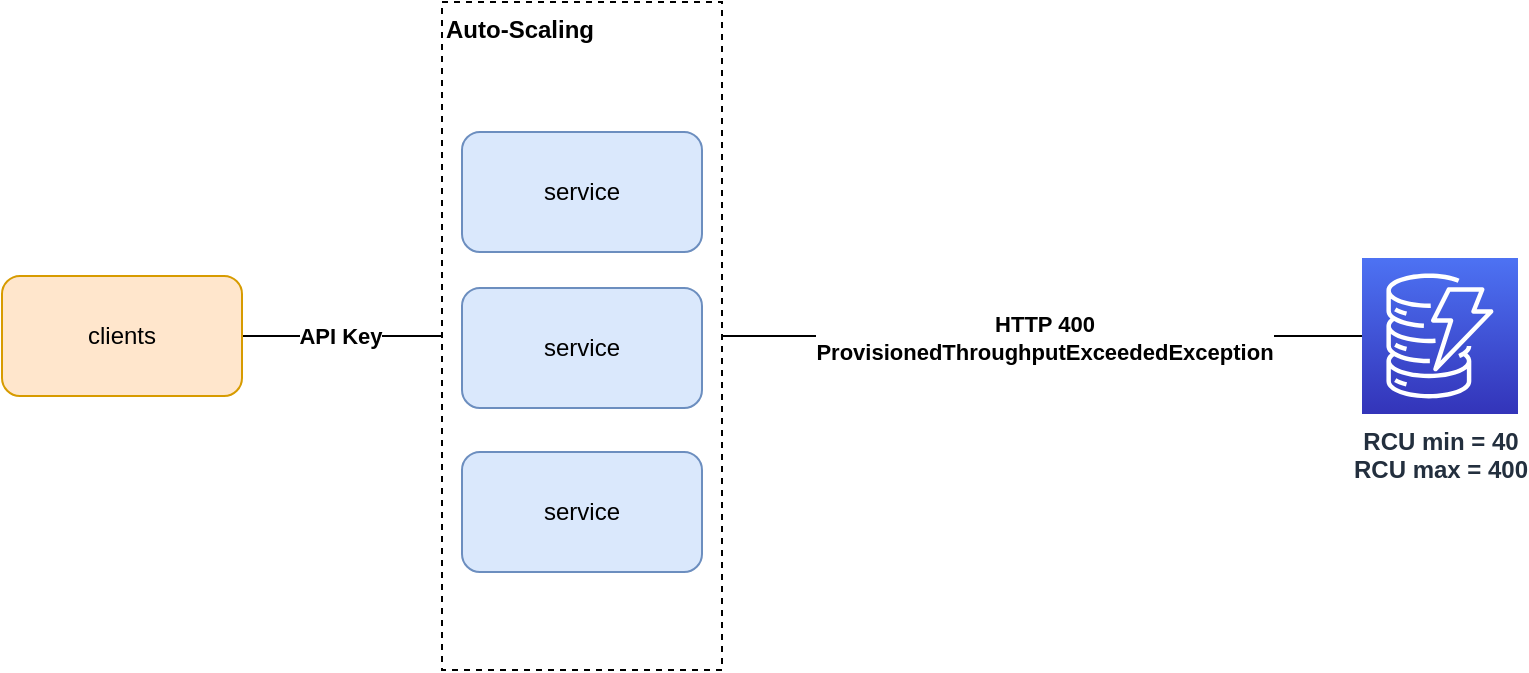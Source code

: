 <mxfile version="20.8.20" type="device"><diagram name="Page-1" id="uiC2p-p7Tdx4rXFZ9_jN"><mxGraphModel dx="1050" dy="581" grid="1" gridSize="10" guides="1" tooltips="1" connect="1" arrows="1" fold="1" page="1" pageScale="1" pageWidth="850" pageHeight="1100" math="0" shadow="0"><root><mxCell id="0"/><mxCell id="1" parent="0"/><mxCell id="yswxiR_wS758B6dNJ70A-1" value="&lt;b&gt;RCU min = 40&lt;br&gt;RCU max = 400&lt;/b&gt;" style="sketch=0;points=[[0,0,0],[0.25,0,0],[0.5,0,0],[0.75,0,0],[1,0,0],[0,1,0],[0.25,1,0],[0.5,1,0],[0.75,1,0],[1,1,0],[0,0.25,0],[0,0.5,0],[0,0.75,0],[1,0.25,0],[1,0.5,0],[1,0.75,0]];outlineConnect=0;fontColor=#232F3E;gradientColor=#4D72F3;gradientDirection=north;fillColor=#3334B9;strokeColor=#ffffff;dashed=0;verticalLabelPosition=bottom;verticalAlign=top;align=center;html=1;fontSize=12;fontStyle=0;aspect=fixed;shape=mxgraph.aws4.resourceIcon;resIcon=mxgraph.aws4.dynamodb;" vertex="1" parent="1"><mxGeometry x="700" y="254" width="78" height="78" as="geometry"/></mxCell><mxCell id="yswxiR_wS758B6dNJ70A-2" value="service" style="rounded=1;whiteSpace=wrap;html=1;fillColor=#dae8fc;strokeColor=#6c8ebf;" vertex="1" parent="1"><mxGeometry x="250" y="191" width="120" height="60" as="geometry"/></mxCell><mxCell id="yswxiR_wS758B6dNJ70A-3" value="service" style="rounded=1;whiteSpace=wrap;html=1;fillColor=#dae8fc;strokeColor=#6c8ebf;" vertex="1" parent="1"><mxGeometry x="250" y="269" width="120" height="60" as="geometry"/></mxCell><mxCell id="yswxiR_wS758B6dNJ70A-4" value="service" style="rounded=1;whiteSpace=wrap;html=1;fillColor=#dae8fc;strokeColor=#6c8ebf;" vertex="1" parent="1"><mxGeometry x="250" y="351" width="120" height="60" as="geometry"/></mxCell><mxCell id="yswxiR_wS758B6dNJ70A-10" style="edgeStyle=none;rounded=0;orthogonalLoop=1;jettySize=auto;html=1;entryX=0;entryY=0.5;entryDx=0;entryDy=0;endArrow=none;endFill=0;" edge="1" parent="1" source="yswxiR_wS758B6dNJ70A-8" target="yswxiR_wS758B6dNJ70A-12"><mxGeometry relative="1" as="geometry"/></mxCell><mxCell id="yswxiR_wS758B6dNJ70A-13" value="&lt;b&gt;API Key&lt;/b&gt;" style="edgeLabel;html=1;align=center;verticalAlign=middle;resizable=0;points=[];" vertex="1" connectable="0" parent="yswxiR_wS758B6dNJ70A-10"><mxGeometry x="0.181" y="2" relative="1" as="geometry"><mxPoint x="-10" y="2" as="offset"/></mxGeometry></mxCell><mxCell id="yswxiR_wS758B6dNJ70A-12" value="&lt;b&gt;Auto-Scaling&lt;/b&gt;" style="rounded=0;whiteSpace=wrap;html=1;fillColor=none;dashed=1;align=left;verticalAlign=top;horizontal=1;" vertex="1" parent="1"><mxGeometry x="240" y="126" width="140" height="334" as="geometry"/></mxCell><mxCell id="yswxiR_wS758B6dNJ70A-8" value="clients" style="rounded=1;whiteSpace=wrap;html=1;fillColor=#ffe6cc;strokeColor=#d79b00;" vertex="1" parent="1"><mxGeometry x="20" y="263" width="120" height="60" as="geometry"/></mxCell><mxCell id="yswxiR_wS758B6dNJ70A-14" style="edgeStyle=none;rounded=0;orthogonalLoop=1;jettySize=auto;html=1;endArrow=none;endFill=0;entryX=0;entryY=0.5;entryDx=0;entryDy=0;entryPerimeter=0;exitX=1;exitY=0.5;exitDx=0;exitDy=0;" edge="1" parent="1" source="yswxiR_wS758B6dNJ70A-12" target="yswxiR_wS758B6dNJ70A-1"><mxGeometry relative="1" as="geometry"><mxPoint x="390" y="292.5" as="sourcePoint"/><mxPoint x="710" y="292.5" as="targetPoint"/></mxGeometry></mxCell><mxCell id="yswxiR_wS758B6dNJ70A-15" value="HTTP 400&lt;br&gt;ProvisionedThroughputExceededException" style="edgeLabel;html=1;align=center;verticalAlign=middle;resizable=0;points=[];fontStyle=1" vertex="1" connectable="0" parent="yswxiR_wS758B6dNJ70A-14"><mxGeometry x="-0.141" y="-1" relative="1" as="geometry"><mxPoint x="23" as="offset"/></mxGeometry></mxCell></root></mxGraphModel></diagram></mxfile>